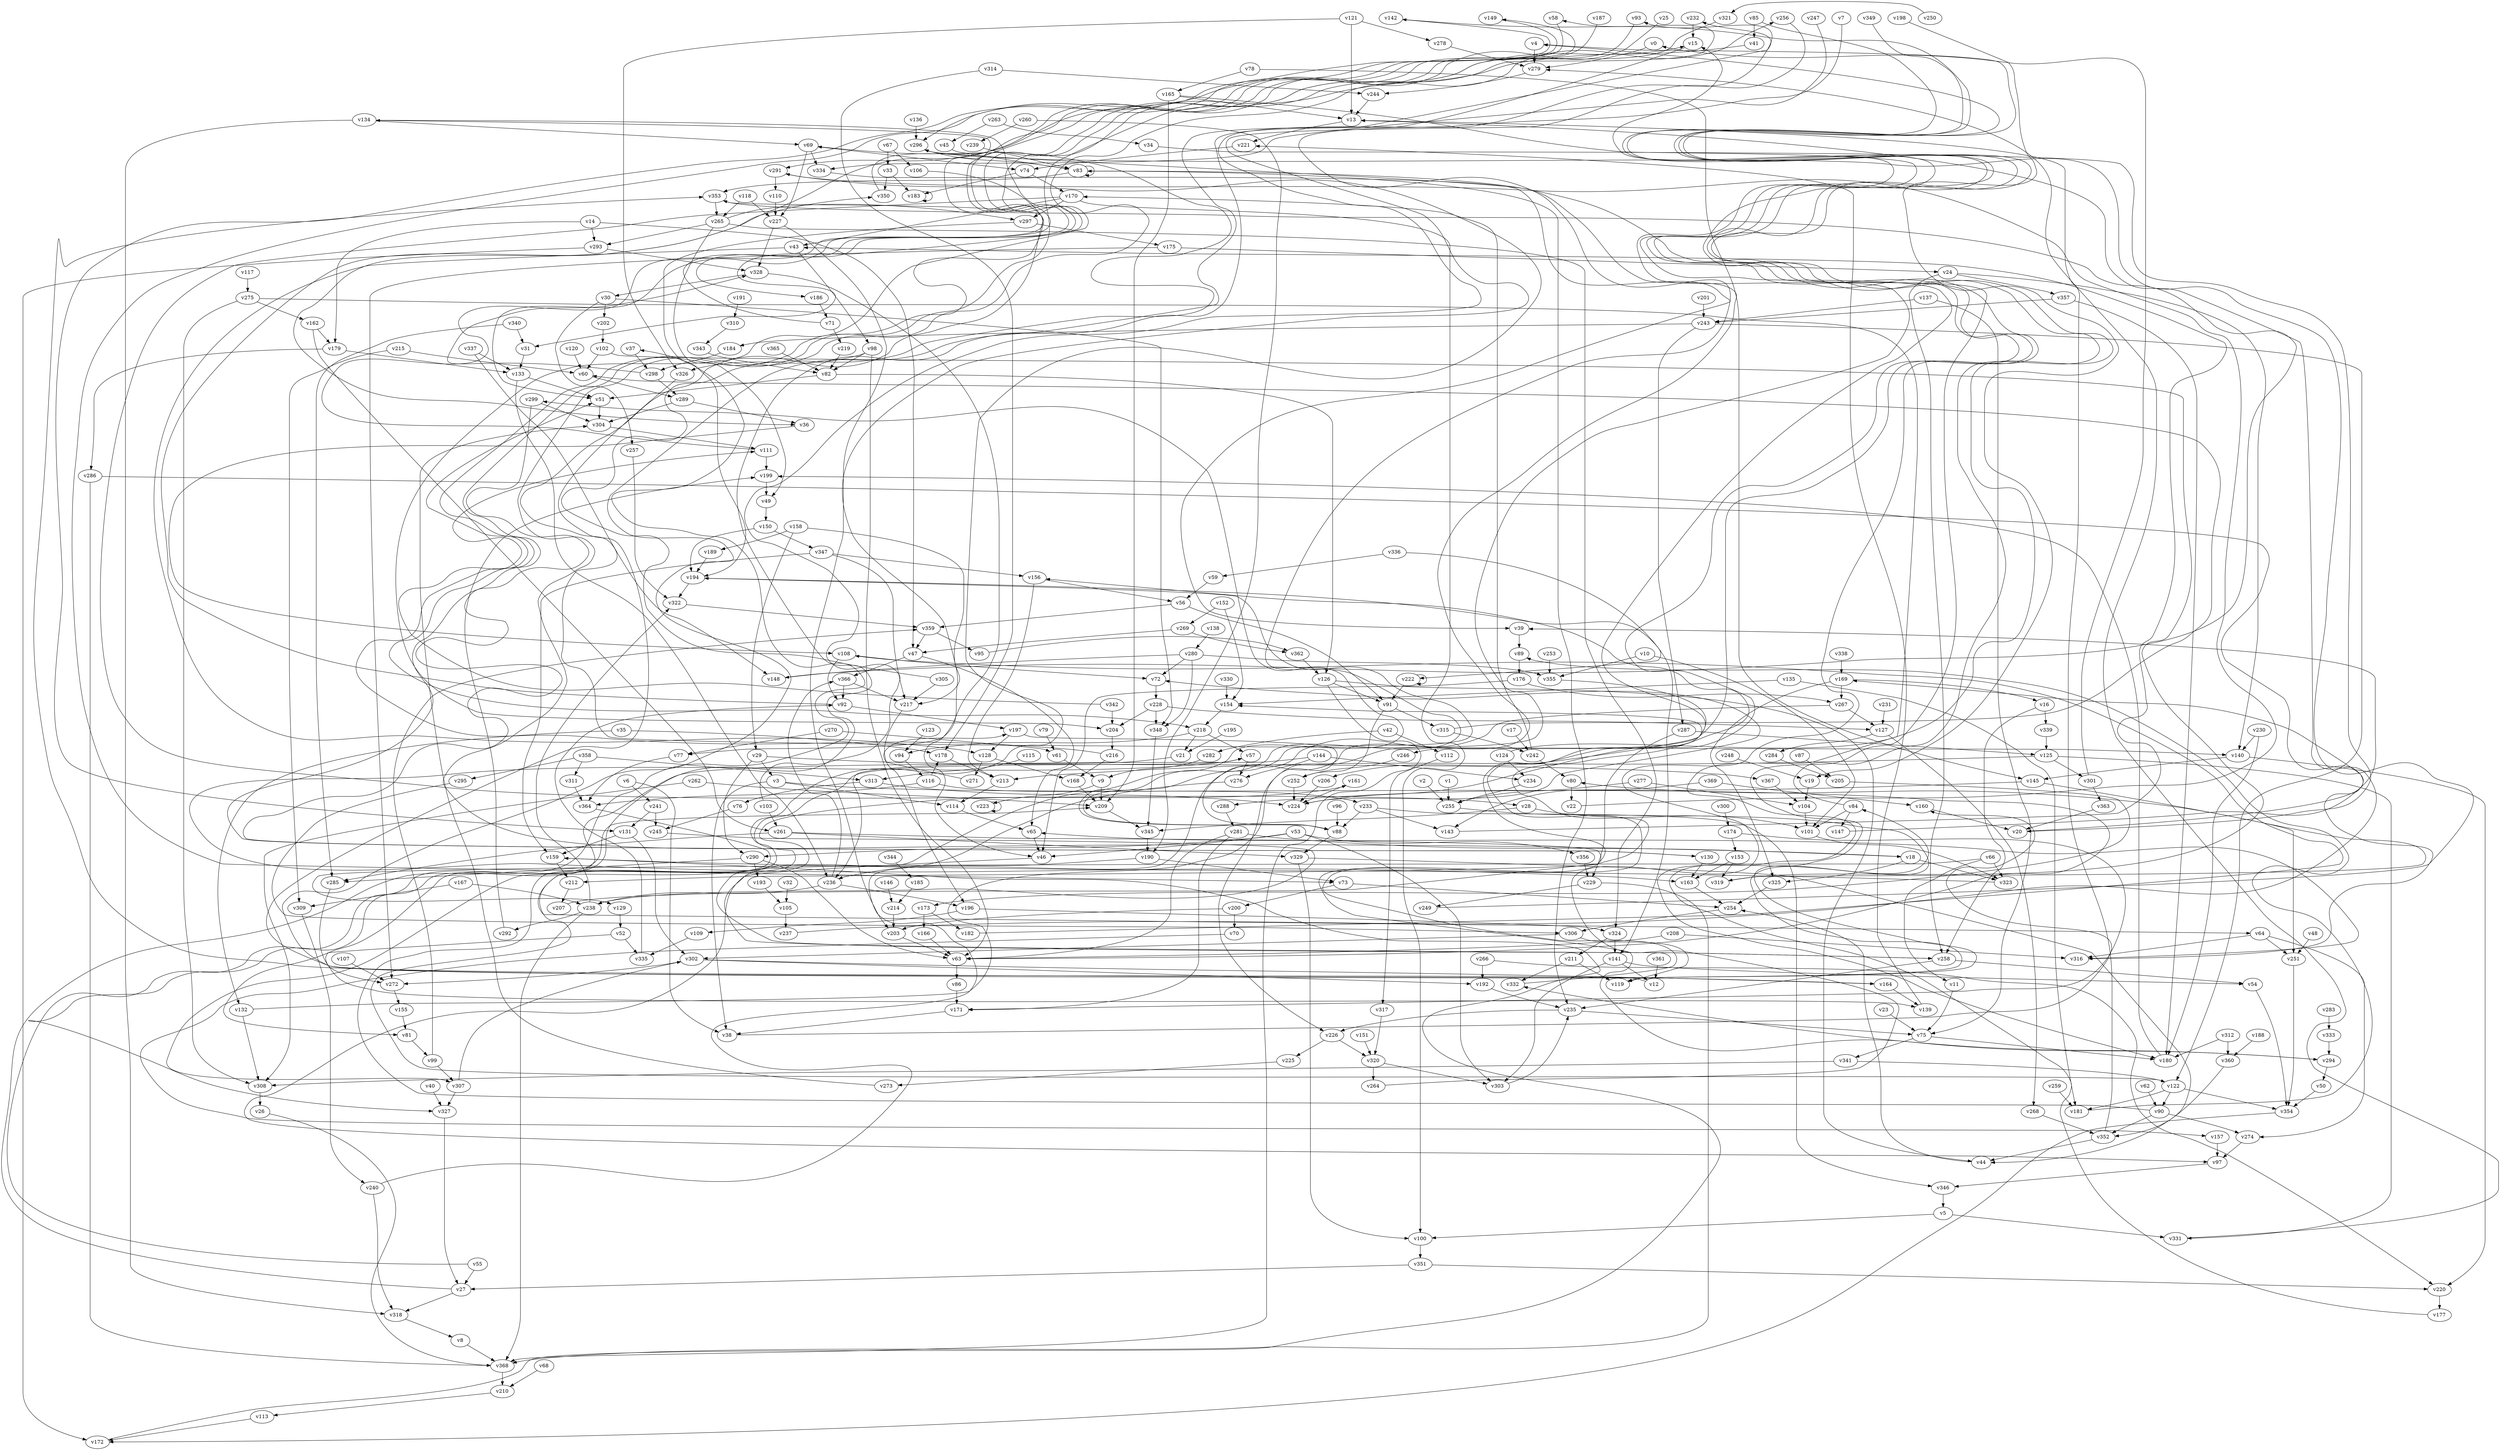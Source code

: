// Benchmark game 554 - 370 vertices
// time_bound: 54
// targets: v158
digraph G {
    v0 [name="v0", player=0];
    v1 [name="v1", player=1];
    v2 [name="v2", player=1];
    v3 [name="v3", player=0];
    v4 [name="v4", player=0];
    v5 [name="v5", player=1];
    v6 [name="v6", player=0];
    v7 [name="v7", player=1];
    v8 [name="v8", player=0];
    v9 [name="v9", player=1];
    v10 [name="v10", player=0];
    v11 [name="v11", player=1];
    v12 [name="v12", player=1];
    v13 [name="v13", player=0];
    v14 [name="v14", player=1];
    v15 [name="v15", player=0];
    v16 [name="v16", player=0];
    v17 [name="v17", player=1];
    v18 [name="v18", player=0];
    v19 [name="v19", player=0];
    v20 [name="v20", player=0];
    v21 [name="v21", player=1];
    v22 [name="v22", player=0];
    v23 [name="v23", player=1];
    v24 [name="v24", player=0];
    v25 [name="v25", player=1];
    v26 [name="v26", player=1];
    v27 [name="v27", player=0];
    v28 [name="v28", player=1];
    v29 [name="v29", player=1];
    v30 [name="v30", player=0];
    v31 [name="v31", player=1];
    v32 [name="v32", player=1];
    v33 [name="v33", player=0];
    v34 [name="v34", player=1];
    v35 [name="v35", player=1];
    v36 [name="v36", player=1];
    v37 [name="v37", player=0];
    v38 [name="v38", player=1];
    v39 [name="v39", player=0];
    v40 [name="v40", player=0];
    v41 [name="v41", player=1];
    v42 [name="v42", player=1];
    v43 [name="v43", player=0];
    v44 [name="v44", player=0];
    v45 [name="v45", player=1];
    v46 [name="v46", player=0];
    v47 [name="v47", player=1];
    v48 [name="v48", player=0];
    v49 [name="v49", player=1];
    v50 [name="v50", player=1];
    v51 [name="v51", player=1];
    v52 [name="v52", player=1];
    v53 [name="v53", player=1];
    v54 [name="v54", player=0];
    v55 [name="v55", player=1];
    v56 [name="v56", player=1];
    v57 [name="v57", player=0];
    v58 [name="v58", player=1];
    v59 [name="v59", player=1];
    v60 [name="v60", player=1];
    v61 [name="v61", player=1];
    v62 [name="v62", player=1];
    v63 [name="v63", player=0];
    v64 [name="v64", player=1];
    v65 [name="v65", player=0];
    v66 [name="v66", player=1];
    v67 [name="v67", player=1];
    v68 [name="v68", player=0];
    v69 [name="v69", player=0];
    v70 [name="v70", player=1];
    v71 [name="v71", player=1];
    v72 [name="v72", player=1];
    v73 [name="v73", player=0];
    v74 [name="v74", player=0];
    v75 [name="v75", player=1];
    v76 [name="v76", player=0];
    v77 [name="v77", player=1];
    v78 [name="v78", player=0];
    v79 [name="v79", player=1];
    v80 [name="v80", player=0];
    v81 [name="v81", player=1];
    v82 [name="v82", player=1];
    v83 [name="v83", player=1];
    v84 [name="v84", player=1];
    v85 [name="v85", player=1];
    v86 [name="v86", player=0];
    v87 [name="v87", player=0];
    v88 [name="v88", player=0];
    v89 [name="v89", player=1];
    v90 [name="v90", player=0];
    v91 [name="v91", player=0];
    v92 [name="v92", player=1];
    v93 [name="v93", player=1];
    v94 [name="v94", player=0];
    v95 [name="v95", player=0];
    v96 [name="v96", player=1];
    v97 [name="v97", player=1];
    v98 [name="v98", player=1];
    v99 [name="v99", player=0];
    v100 [name="v100", player=0];
    v101 [name="v101", player=1];
    v102 [name="v102", player=0];
    v103 [name="v103", player=1];
    v104 [name="v104", player=1];
    v105 [name="v105", player=1];
    v106 [name="v106", player=0];
    v107 [name="v107", player=1];
    v108 [name="v108", player=1];
    v109 [name="v109", player=0];
    v110 [name="v110", player=0];
    v111 [name="v111", player=0];
    v112 [name="v112", player=1];
    v113 [name="v113", player=0];
    v114 [name="v114", player=1];
    v115 [name="v115", player=1];
    v116 [name="v116", player=1];
    v117 [name="v117", player=1];
    v118 [name="v118", player=1];
    v119 [name="v119", player=0];
    v120 [name="v120", player=1];
    v121 [name="v121", player=1];
    v122 [name="v122", player=1];
    v123 [name="v123", player=0];
    v124 [name="v124", player=1];
    v125 [name="v125", player=0];
    v126 [name="v126", player=1];
    v127 [name="v127", player=1];
    v128 [name="v128", player=0];
    v129 [name="v129", player=0];
    v130 [name="v130", player=0];
    v131 [name="v131", player=0];
    v132 [name="v132", player=0];
    v133 [name="v133", player=0];
    v134 [name="v134", player=1];
    v135 [name="v135", player=1];
    v136 [name="v136", player=1];
    v137 [name="v137", player=0];
    v138 [name="v138", player=1];
    v139 [name="v139", player=1];
    v140 [name="v140", player=0];
    v141 [name="v141", player=0];
    v142 [name="v142", player=1];
    v143 [name="v143", player=0];
    v144 [name="v144", player=1];
    v145 [name="v145", player=1];
    v146 [name="v146", player=1];
    v147 [name="v147", player=0];
    v148 [name="v148", player=0];
    v149 [name="v149", player=0];
    v150 [name="v150", player=0];
    v151 [name="v151", player=0];
    v152 [name="v152", player=0];
    v153 [name="v153", player=0];
    v154 [name="v154", player=1];
    v155 [name="v155", player=1];
    v156 [name="v156", player=0];
    v157 [name="v157", player=0];
    v158 [name="v158", player=0, target=1];
    v159 [name="v159", player=0];
    v160 [name="v160", player=0];
    v161 [name="v161", player=1];
    v162 [name="v162", player=1];
    v163 [name="v163", player=1];
    v164 [name="v164", player=1];
    v165 [name="v165", player=0];
    v166 [name="v166", player=0];
    v167 [name="v167", player=0];
    v168 [name="v168", player=0];
    v169 [name="v169", player=0];
    v170 [name="v170", player=0];
    v171 [name="v171", player=1];
    v172 [name="v172", player=1];
    v173 [name="v173", player=0];
    v174 [name="v174", player=0];
    v175 [name="v175", player=1];
    v176 [name="v176", player=1];
    v177 [name="v177", player=0];
    v178 [name="v178", player=1];
    v179 [name="v179", player=1];
    v180 [name="v180", player=0];
    v181 [name="v181", player=1];
    v182 [name="v182", player=1];
    v183 [name="v183", player=1];
    v184 [name="v184", player=0];
    v185 [name="v185", player=0];
    v186 [name="v186", player=0];
    v187 [name="v187", player=1];
    v188 [name="v188", player=1];
    v189 [name="v189", player=1];
    v190 [name="v190", player=0];
    v191 [name="v191", player=0];
    v192 [name="v192", player=0];
    v193 [name="v193", player=0];
    v194 [name="v194", player=1];
    v195 [name="v195", player=0];
    v196 [name="v196", player=0];
    v197 [name="v197", player=1];
    v198 [name="v198", player=1];
    v199 [name="v199", player=1];
    v200 [name="v200", player=0];
    v201 [name="v201", player=1];
    v202 [name="v202", player=1];
    v203 [name="v203", player=1];
    v204 [name="v204", player=1];
    v205 [name="v205", player=1];
    v206 [name="v206", player=1];
    v207 [name="v207", player=0];
    v208 [name="v208", player=1];
    v209 [name="v209", player=1];
    v210 [name="v210", player=0];
    v211 [name="v211", player=1];
    v212 [name="v212", player=0];
    v213 [name="v213", player=0];
    v214 [name="v214", player=1];
    v215 [name="v215", player=1];
    v216 [name="v216", player=0];
    v217 [name="v217", player=0];
    v218 [name="v218", player=0];
    v219 [name="v219", player=0];
    v220 [name="v220", player=1];
    v221 [name="v221", player=1];
    v222 [name="v222", player=0];
    v223 [name="v223", player=1];
    v224 [name="v224", player=0];
    v225 [name="v225", player=0];
    v226 [name="v226", player=0];
    v227 [name="v227", player=1];
    v228 [name="v228", player=0];
    v229 [name="v229", player=1];
    v230 [name="v230", player=1];
    v231 [name="v231", player=1];
    v232 [name="v232", player=0];
    v233 [name="v233", player=0];
    v234 [name="v234", player=1];
    v235 [name="v235", player=1];
    v236 [name="v236", player=0];
    v237 [name="v237", player=1];
    v238 [name="v238", player=1];
    v239 [name="v239", player=1];
    v240 [name="v240", player=0];
    v241 [name="v241", player=1];
    v242 [name="v242", player=0];
    v243 [name="v243", player=0];
    v244 [name="v244", player=0];
    v245 [name="v245", player=1];
    v246 [name="v246", player=0];
    v247 [name="v247", player=0];
    v248 [name="v248", player=1];
    v249 [name="v249", player=0];
    v250 [name="v250", player=0];
    v251 [name="v251", player=0];
    v252 [name="v252", player=1];
    v253 [name="v253", player=0];
    v254 [name="v254", player=1];
    v255 [name="v255", player=1];
    v256 [name="v256", player=0];
    v257 [name="v257", player=0];
    v258 [name="v258", player=0];
    v259 [name="v259", player=0];
    v260 [name="v260", player=0];
    v261 [name="v261", player=0];
    v262 [name="v262", player=0];
    v263 [name="v263", player=1];
    v264 [name="v264", player=1];
    v265 [name="v265", player=0];
    v266 [name="v266", player=1];
    v267 [name="v267", player=0];
    v268 [name="v268", player=0];
    v269 [name="v269", player=1];
    v270 [name="v270", player=0];
    v271 [name="v271", player=1];
    v272 [name="v272", player=1];
    v273 [name="v273", player=1];
    v274 [name="v274", player=0];
    v275 [name="v275", player=0];
    v276 [name="v276", player=0];
    v277 [name="v277", player=0];
    v278 [name="v278", player=0];
    v279 [name="v279", player=1];
    v280 [name="v280", player=0];
    v281 [name="v281", player=1];
    v282 [name="v282", player=0];
    v283 [name="v283", player=0];
    v284 [name="v284", player=1];
    v285 [name="v285", player=0];
    v286 [name="v286", player=1];
    v287 [name="v287", player=0];
    v288 [name="v288", player=1];
    v289 [name="v289", player=1];
    v290 [name="v290", player=1];
    v291 [name="v291", player=1];
    v292 [name="v292", player=1];
    v293 [name="v293", player=0];
    v294 [name="v294", player=1];
    v295 [name="v295", player=1];
    v296 [name="v296", player=1];
    v297 [name="v297", player=0];
    v298 [name="v298", player=1];
    v299 [name="v299", player=1];
    v300 [name="v300", player=1];
    v301 [name="v301", player=0];
    v302 [name="v302", player=1];
    v303 [name="v303", player=0];
    v304 [name="v304", player=0];
    v305 [name="v305", player=0];
    v306 [name="v306", player=1];
    v307 [name="v307", player=0];
    v308 [name="v308", player=0];
    v309 [name="v309", player=1];
    v310 [name="v310", player=0];
    v311 [name="v311", player=1];
    v312 [name="v312", player=0];
    v313 [name="v313", player=1];
    v314 [name="v314", player=1];
    v315 [name="v315", player=0];
    v316 [name="v316", player=1];
    v317 [name="v317", player=0];
    v318 [name="v318", player=1];
    v319 [name="v319", player=0];
    v320 [name="v320", player=1];
    v321 [name="v321", player=0];
    v322 [name="v322", player=0];
    v323 [name="v323", player=1];
    v324 [name="v324", player=1];
    v325 [name="v325", player=0];
    v326 [name="v326", player=0];
    v327 [name="v327", player=1];
    v328 [name="v328", player=1];
    v329 [name="v329", player=1];
    v330 [name="v330", player=0];
    v331 [name="v331", player=1];
    v332 [name="v332", player=1];
    v333 [name="v333", player=0];
    v334 [name="v334", player=1];
    v335 [name="v335", player=1];
    v336 [name="v336", player=0];
    v337 [name="v337", player=0];
    v338 [name="v338", player=0];
    v339 [name="v339", player=1];
    v340 [name="v340", player=1];
    v341 [name="v341", player=0];
    v342 [name="v342", player=0];
    v343 [name="v343", player=0];
    v344 [name="v344", player=0];
    v345 [name="v345", player=1];
    v346 [name="v346", player=1];
    v347 [name="v347", player=0];
    v348 [name="v348", player=1];
    v349 [name="v349", player=1];
    v350 [name="v350", player=1];
    v351 [name="v351", player=0];
    v352 [name="v352", player=1];
    v353 [name="v353", player=0];
    v354 [name="v354", player=0];
    v355 [name="v355", player=1];
    v356 [name="v356", player=1];
    v357 [name="v357", player=0];
    v358 [name="v358", player=0];
    v359 [name="v359", player=0];
    v360 [name="v360", player=0];
    v361 [name="v361", player=0];
    v362 [name="v362", player=1];
    v363 [name="v363", player=0];
    v364 [name="v364", player=1];
    v365 [name="v365", player=1];
    v366 [name="v366", player=1];
    v367 [name="v367", player=0];
    v368 [name="v368", player=1];
    v369 [name="v369", player=0];

    v0 -> v279;
    v1 -> v255;
    v2 -> v255;
    v3 -> v63 [constraint="t < 12"];
    v4 -> v279;
    v5 -> v331;
    v6 -> v241;
    v7 -> v88 [constraint="t mod 5 == 4"];
    v8 -> v368;
    v9 -> v209;
    v10 -> v355;
    v11 -> v75;
    v12 -> v232 [constraint="t mod 5 == 2"];
    v13 -> v221;
    v14 -> v179;
    v15 -> v81 [constraint="t mod 4 == 1"];
    v16 -> v339;
    v17 -> v242;
    v18 -> v256 [constraint="t mod 4 == 2"];
    v19 -> v104;
    v20 -> v169 [constraint="t mod 5 == 2"];
    v21 -> v327 [constraint="t mod 4 == 0"];
    v22 -> v291 [constraint="t mod 5 == 1"];
    v23 -> v75;
    v24 -> v357;
    v25 -> v51 [constraint="t < 13"];
    v26 -> v368 [constraint="t < 7"];
    v27 -> v37 [constraint="t < 11"];
    v28 -> v101;
    v29 -> v290;
    v30 -> v348;
    v31 -> v133;
    v32 -> v105;
    v33 -> v183;
    v34 -> v20 [constraint="t < 15"];
    v35 -> v132;
    v36 -> v108 [constraint="t < 13"];
    v37 -> v298;
    v38 -> v160 [constraint="t >= 5"];
    v39 -> v89;
    v40 -> v327;
    v41 -> v31 [constraint="t mod 3 == 1"];
    v42 -> v112;
    v43 -> v128 [constraint="t >= 2"];
    v44 -> v254;
    v45 -> v83;
    v46 -> v258 [constraint="t >= 1"];
    v47 -> v65;
    v48 -> v251;
    v49 -> v150;
    v50 -> v354;
    v51 -> v304;
    v52 -> v139 [constraint="t >= 5"];
    v53 -> v303;
    v54 -> v354;
    v55 -> v209 [constraint="t < 12"];
    v56 -> v91;
    v57 -> v163 [constraint="t < 9"];
    v58 -> v73 [constraint="t < 11"];
    v59 -> v56;
    v60 -> v289;
    v61 -> v9;
    v62 -> v90;
    v63 -> v86;
    v64 -> v274;
    v65 -> v46;
    v66 -> v129 [constraint="t < 8"];
    v67 -> v33;
    v68 -> v210;
    v69 -> v334;
    v70 -> v157 [constraint="t >= 1"];
    v71 -> v15 [constraint="t >= 4"];
    v72 -> v228;
    v73 -> v254;
    v74 -> v170;
    v75 -> v341;
    v76 -> v245;
    v77 -> v364;
    v78 -> v145;
    v79 -> v61;
    v80 -> v22;
    v81 -> v99;
    v82 -> v51;
    v83 -> v235;
    v84 -> v4 [constraint="t < 15"];
    v85 -> v224 [constraint="t < 10"];
    v86 -> v171;
    v87 -> v205;
    v88 -> v194 [constraint="t >= 2"];
    v89 -> v176;
    v90 -> v57 [constraint="t mod 5 == 1"];
    v91 -> v315;
    v92 -> v350 [constraint="t < 10"];
    v93 -> v291 [constraint="t < 12"];
    v94 -> v116;
    v95 -> v362 [constraint="t < 13"];
    v96 -> v88;
    v97 -> v346;
    v98 -> v326;
    v99 -> v307;
    v100 -> v351;
    v101 -> v323 [constraint="t < 14"];
    v102 -> v319 [constraint="t >= 5"];
    v103 -> v93 [constraint="t >= 5"];
    v104 -> v101;
    v105 -> v237;
    v106 -> v218 [constraint="t < 11"];
    v107 -> v272;
    v108 -> v72;
    v109 -> v335;
    v110 -> v227;
    v111 -> v134 [constraint="t mod 4 == 2"];
    v112 -> v317;
    v113 -> v172;
    v114 -> v65;
    v115 -> v313;
    v116 -> v178 [constraint="t mod 4 == 1"];
    v117 -> v275;
    v118 -> v265;
    v119 -> v84 [constraint="t >= 3"];
    v120 -> v60;
    v121 -> v278;
    v122 -> v161 [constraint="t < 11"];
    v123 -> v94;
    v124 -> v4 [constraint="t mod 3 == 0"];
    v125 -> v301;
    v126 -> v368;
    v127 -> v284;
    v128 -> v168;
    v129 -> v52;
    v130 -> v58 [constraint="t >= 4"];
    v131 -> v302;
    v132 -> v15 [constraint="t < 5"];
    v133 -> v51;
    v134 -> v204 [constraint="t mod 2 == 1"];
    v135 -> v181;
    v136 -> v296;
    v137 -> v75;
    v138 -> v280;
    v139 -> v221;
    v140 -> v220;
    v141 -> v12;
    v142 -> v296 [constraint="t < 6"];
    v143 -> v43 [constraint="t mod 3 == 2"];
    v144 -> v236;
    v145 -> v288;
    v146 -> v214;
    v147 -> v39 [constraint="t >= 1"];
    v148 -> v353 [constraint="t < 11"];
    v149 -> v131 [constraint="t >= 3"];
    v150 -> v194;
    v151 -> v320;
    v152 -> v154;
    v153 -> v319;
    v154 -> v218;
    v155 -> v81;
    v156 -> v213;
    v157 -> v97;
    v158 -> v29;
    v159 -> v212;
    v160 -> v20;
    v161 -> v224;
    v162 -> v261;
    v163 -> v254;
    v164 -> v353 [constraint="t < 12"];
    v165 -> v294 [constraint="t < 13"];
    v166 -> v63;
    v167 -> v238;
    v168 -> v209;
    v169 -> v16;
    v170 -> v28 [constraint="t mod 3 == 2"];
    v171 -> v38;
    v172 -> v159 [constraint="t mod 4 == 3"];
    v173 -> v182;
    v174 -> v171 [constraint="t < 15"];
    v175 -> v272;
    v176 -> v267;
    v177 -> v142 [constraint="t < 11"];
    v178 -> v213;
    v179 -> v286;
    v180 -> v199;
    v181 -> v89 [constraint="t mod 3 == 1"];
    v182 -> v108 [constraint="t mod 5 == 1"];
    v183 -> v183 [constraint="t < 9"];
    v184 -> v298;
    v185 -> v214;
    v186 -> v71;
    v187 -> v36 [constraint="t >= 5"];
    v188 -> v360;
    v189 -> v194;
    v190 -> v236;
    v191 -> v310;
    v192 -> v235;
    v193 -> v105;
    v194 -> v222 [constraint="t >= 1"];
    v195 -> v21;
    v196 -> v324;
    v197 -> v226;
    v198 -> v19 [constraint="t mod 4 == 0"];
    v199 -> v49;
    v200 -> v203;
    v201 -> v243;
    v202 -> v102;
    v203 -> v63;
    v204 -> v216;
    v205 -> v173 [constraint="t < 11"];
    v206 -> v224;
    v207 -> v156 [constraint="t >= 3"];
    v208 -> v63;
    v209 -> v345;
    v210 -> v113;
    v211 -> v119;
    v212 -> v207;
    v213 -> v114;
    v214 -> v203;
    v215 -> v60;
    v216 -> v51 [constraint="t >= 2"];
    v217 -> v196;
    v218 -> v21;
    v219 -> v82;
    v220 -> v177;
    v221 -> v74;
    v222 -> v91;
    v223 -> v223;
    v224 -> v72 [constraint="t mod 3 == 2"];
    v225 -> v273;
    v226 -> v225;
    v227 -> v328;
    v228 -> v127;
    v229 -> v368;
    v230 -> v140;
    v231 -> v127;
    v232 -> v15;
    v233 -> v346;
    v234 -> v255;
    v235 -> v75;
    v236 -> v366;
    v237 -> v13 [constraint="t < 15"];
    v238 -> v292;
    v239 -> v83;
    v240 -> v296 [constraint="t >= 5"];
    v241 -> v131;
    v242 -> v170;
    v243 -> v287;
    v244 -> v13;
    v245 -> v238 [constraint="t mod 4 == 2"];
    v246 -> v252;
    v247 -> v334 [constraint="t >= 4"];
    v248 -> v19;
    v249 -> v296 [constraint="t < 8"];
    v250 -> v321 [constraint="t mod 2 == 0"];
    v251 -> v354;
    v252 -> v224;
    v253 -> v355;
    v254 -> v306;
    v255 -> v119 [constraint="t mod 2 == 0"];
    v256 -> v77 [constraint="t < 8"];
    v257 -> v322;
    v258 -> v299 [constraint="t < 7"];
    v259 -> v181;
    v260 -> v190;
    v261 -> v212 [constraint="t >= 3"];
    v262 -> v308;
    v263 -> v45;
    v264 -> v83 [constraint="t >= 5"];
    v265 -> v297 [constraint="t >= 3"];
    v266 -> v220 [constraint="t mod 3 == 0"];
    v267 -> v88 [constraint="t < 6"];
    v268 -> v352;
    v269 -> v362;
    v270 -> v77;
    v271 -> v197;
    v272 -> v155;
    v273 -> v304;
    v274 -> v97;
    v275 -> v180 [constraint="t >= 1"];
    v276 -> v97 [constraint="t mod 3 == 0"];
    v277 -> v255;
    v278 -> v279;
    v279 -> v244;
    v280 -> v348;
    v281 -> v18;
    v282 -> v9;
    v283 -> v333;
    v284 -> v205;
    v285 -> v272;
    v286 -> v316 [constraint="t < 13"];
    v287 -> v125;
    v288 -> v281;
    v289 -> v36;
    v290 -> v63;
    v291 -> v64 [constraint="t mod 3 == 1"];
    v292 -> v199;
    v293 -> v172;
    v294 -> v332 [constraint="t >= 3"];
    v295 -> v306 [constraint="t < 13"];
    v296 -> v83;
    v297 -> v194;
    v298 -> v328 [constraint="t mod 2 == 1"];
    v299 -> v130 [constraint="t < 10"];
    v300 -> v174;
    v301 -> v0;
    v302 -> v272;
    v303 -> v235;
    v304 -> v111;
    v305 -> v69 [constraint="t >= 3"];
    v306 -> v119;
    v307 -> v327;
    v308 -> v26;
    v309 -> v240;
    v310 -> v343;
    v311 -> v364;
    v312 -> v180;
    v313 -> v76;
    v314 -> v178;
    v315 -> v60 [constraint="t mod 2 == 1"];
    v316 -> v65 [constraint="t mod 5 == 2"];
    v317 -> v320;
    v318 -> v8;
    v319 -> v80 [constraint="t >= 2"];
    v320 -> v264;
    v321 -> v186 [constraint="t < 14"];
    v322 -> v359;
    v323 -> v159 [constraint="t mod 4 == 1"];
    v324 -> v141;
    v325 -> v254;
    v326 -> v164 [constraint="t < 14"];
    v327 -> v27;
    v328 -> v46;
    v329 -> v352 [constraint="t < 13"];
    v330 -> v154;
    v331 -> v279 [constraint="t mod 4 == 2"];
    v332 -> v154 [constraint="t < 10"];
    v333 -> v294;
    v334 -> v39 [constraint="t >= 1"];
    v335 -> v92;
    v336 -> v59;
    v337 -> v148;
    v338 -> v169;
    v339 -> v125;
    v340 -> v31;
    v341 -> v308;
    v342 -> v111 [constraint="t mod 4 == 3"];
    v343 -> v82;
    v344 -> v185;
    v345 -> v190;
    v346 -> v5;
    v347 -> v217;
    v348 -> v345;
    v349 -> v246 [constraint="t mod 4 == 2"];
    v350 -> v149 [constraint="t >= 1"];
    v351 -> v220;
    v352 -> v13;
    v353 -> v140 [constraint="t >= 2"];
    v354 -> v172 [constraint="t mod 2 == 1"];
    v355 -> v206 [constraint="t < 14"];
    v356 -> v229;
    v357 -> v243;
    v358 -> v311;
    v359 -> v47;
    v360 -> v44;
    v361 -> v12;
    v362 -> v126;
    v363 -> v20;
    v364 -> v307 [constraint="t >= 3"];
    v365 -> v82;
    v366 -> v217;
    v367 -> v104;
    v368 -> v210;
    v369 -> v160;
    v55 -> v27;
    v359 -> v95;
    v125 -> v213;
    v366 -> v92;
    v130 -> v163;
    v236 -> v238;
    v243 -> v184;
    v302 -> v164;
    v137 -> v243;
    v29 -> v3;
    v90 -> v274;
    v64 -> v316;
    v91 -> v252;
    v64 -> v251;
    v324 -> v211;
    v128 -> v271;
    v10 -> v101;
    v75 -> v180;
    v265 -> v293;
    v265 -> v324;
    v162 -> v179;
    v315 -> v242;
    v122 -> v181;
    v16 -> v258;
    v43 -> v98;
    v179 -> v133;
    v236 -> v196;
    v290 -> v193;
    v85 -> v41;
    v5 -> v100;
    v352 -> v44;
    v261 -> v329;
    v6 -> v38;
    v228 -> v204;
    v258 -> v235;
    v126 -> v91;
    v263 -> v34;
    v165 -> v13;
    v169 -> v267;
    v170 -> v100;
    v134 -> v318;
    v227 -> v203;
    v305 -> v217;
    v294 -> v50;
    v342 -> v204;
    v302 -> v192;
    v111 -> v199;
    v67 -> v106;
    v347 -> v159;
    v98 -> v82;
    v241 -> v245;
    v158 -> v217;
    v261 -> v285;
    v125 -> v331;
    v299 -> v304;
    v218 -> v94;
    v71 -> v219;
    v242 -> v80;
    v320 -> v303;
    v18 -> v323;
    v328 -> v30;
    v28 -> v345;
    v170 -> v297;
    v173 -> v166;
    v211 -> v332;
    v194 -> v322;
    v122 -> v90;
    v240 -> v318;
    v175 -> v24;
    v116 -> v233;
    v280 -> v355;
    v126 -> v44;
    v167 -> v309;
    v73 -> v200;
    v337 -> v133;
    v69 -> v227;
    v235 -> v226;
    v230 -> v180;
    v133 -> v236;
    v293 -> v328;
    v132 -> v308;
    v289 -> v304;
    v53 -> v46;
    v306 -> v302;
    v275 -> v308;
    v78 -> v165;
    v103 -> v261;
    v3 -> v38;
    v156 -> v56;
    v267 -> v127;
    v158 -> v189;
    v358 -> v295;
    v127 -> v268;
    v99 -> v359;
    v108 -> v92;
    v216 -> v168;
    v27 -> v318;
    v275 -> v162;
    v281 -> v63;
    v265 -> v49;
    v301 -> v363;
    v90 -> v352;
    v145 -> v251;
    v336 -> v141;
    v134 -> v69;
    v83 -> v83;
    v233 -> v143;
    v116 -> v364;
    v307 -> v302;
    v266 -> v192;
    v88 -> v329;
    v29 -> v367;
    v47 -> v366;
    v131 -> v159;
    v190 -> v73;
    v341 -> v122;
    v218 -> v57;
    v280 -> v148;
    v174 -> v153;
    v53 -> v356;
    v102 -> v60;
    v92 -> v197;
    v298 -> v289;
    v24 -> v140;
    v140 -> v145;
    v164 -> v139;
    v84 -> v101;
    v152 -> v269;
    v14 -> v293;
    v122 -> v354;
    v53 -> v290;
    v229 -> v249;
    v312 -> v360;
    v84 -> v147;
    v347 -> v156;
    v42 -> v282;
    v260 -> v239;
    v66 -> v11;
    v69 -> v74;
    v141 -> v54;
    v313 -> v224;
    v74 -> v183;
    v3 -> v114;
    v233 -> v88;
    v144 -> v234;
    v353 -> v265;
    v196 -> v109;
    v165 -> v209;
    v281 -> v171;
    v121 -> v13;
    v197 -> v128;
    v351 -> v27;
    v98 -> v63;
    v52 -> v335;
    v269 -> v47;
    v200 -> v70;
    v66 -> v323;
    v243 -> v122;
    v30 -> v202;
    v150 -> v347;
    v297 -> v175;
    v57 -> v276;
    v33 -> v350;
    v228 -> v348;
    v369 -> v143;
    v226 -> v320;
    v30 -> v257;
    v277 -> v104;
    v135 -> v154;
    v124 -> v234;
    v56 -> v359;
    v153 -> v163;
    v18 -> v325;
    v169 -> v325;
    v14 -> v47;
    v118 -> v227;
    v280 -> v72;
    v83 -> v353;
    v170 -> v43;
    v270 -> v61;
    v287 -> v229;
    v238 -> v322;
    v24 -> v258;
    v258 -> v54;
    v314 -> v244;
    v291 -> v110;
    v215 -> v309;
    v329 -> v100;
    v35 -> v178;
    v262 -> v209;
    v144 -> v276;
    v286 -> v368;
    v290 -> v285;
    v357 -> v180;
    v340 -> v285;
    v176 -> v46;
    v208 -> v316;
    v238 -> v368;
    v222 -> v222;
    v141 -> v303;
    v121 -> v326;
    v358 -> v313;
    v82 -> v126;
    v9 -> v223;
}
